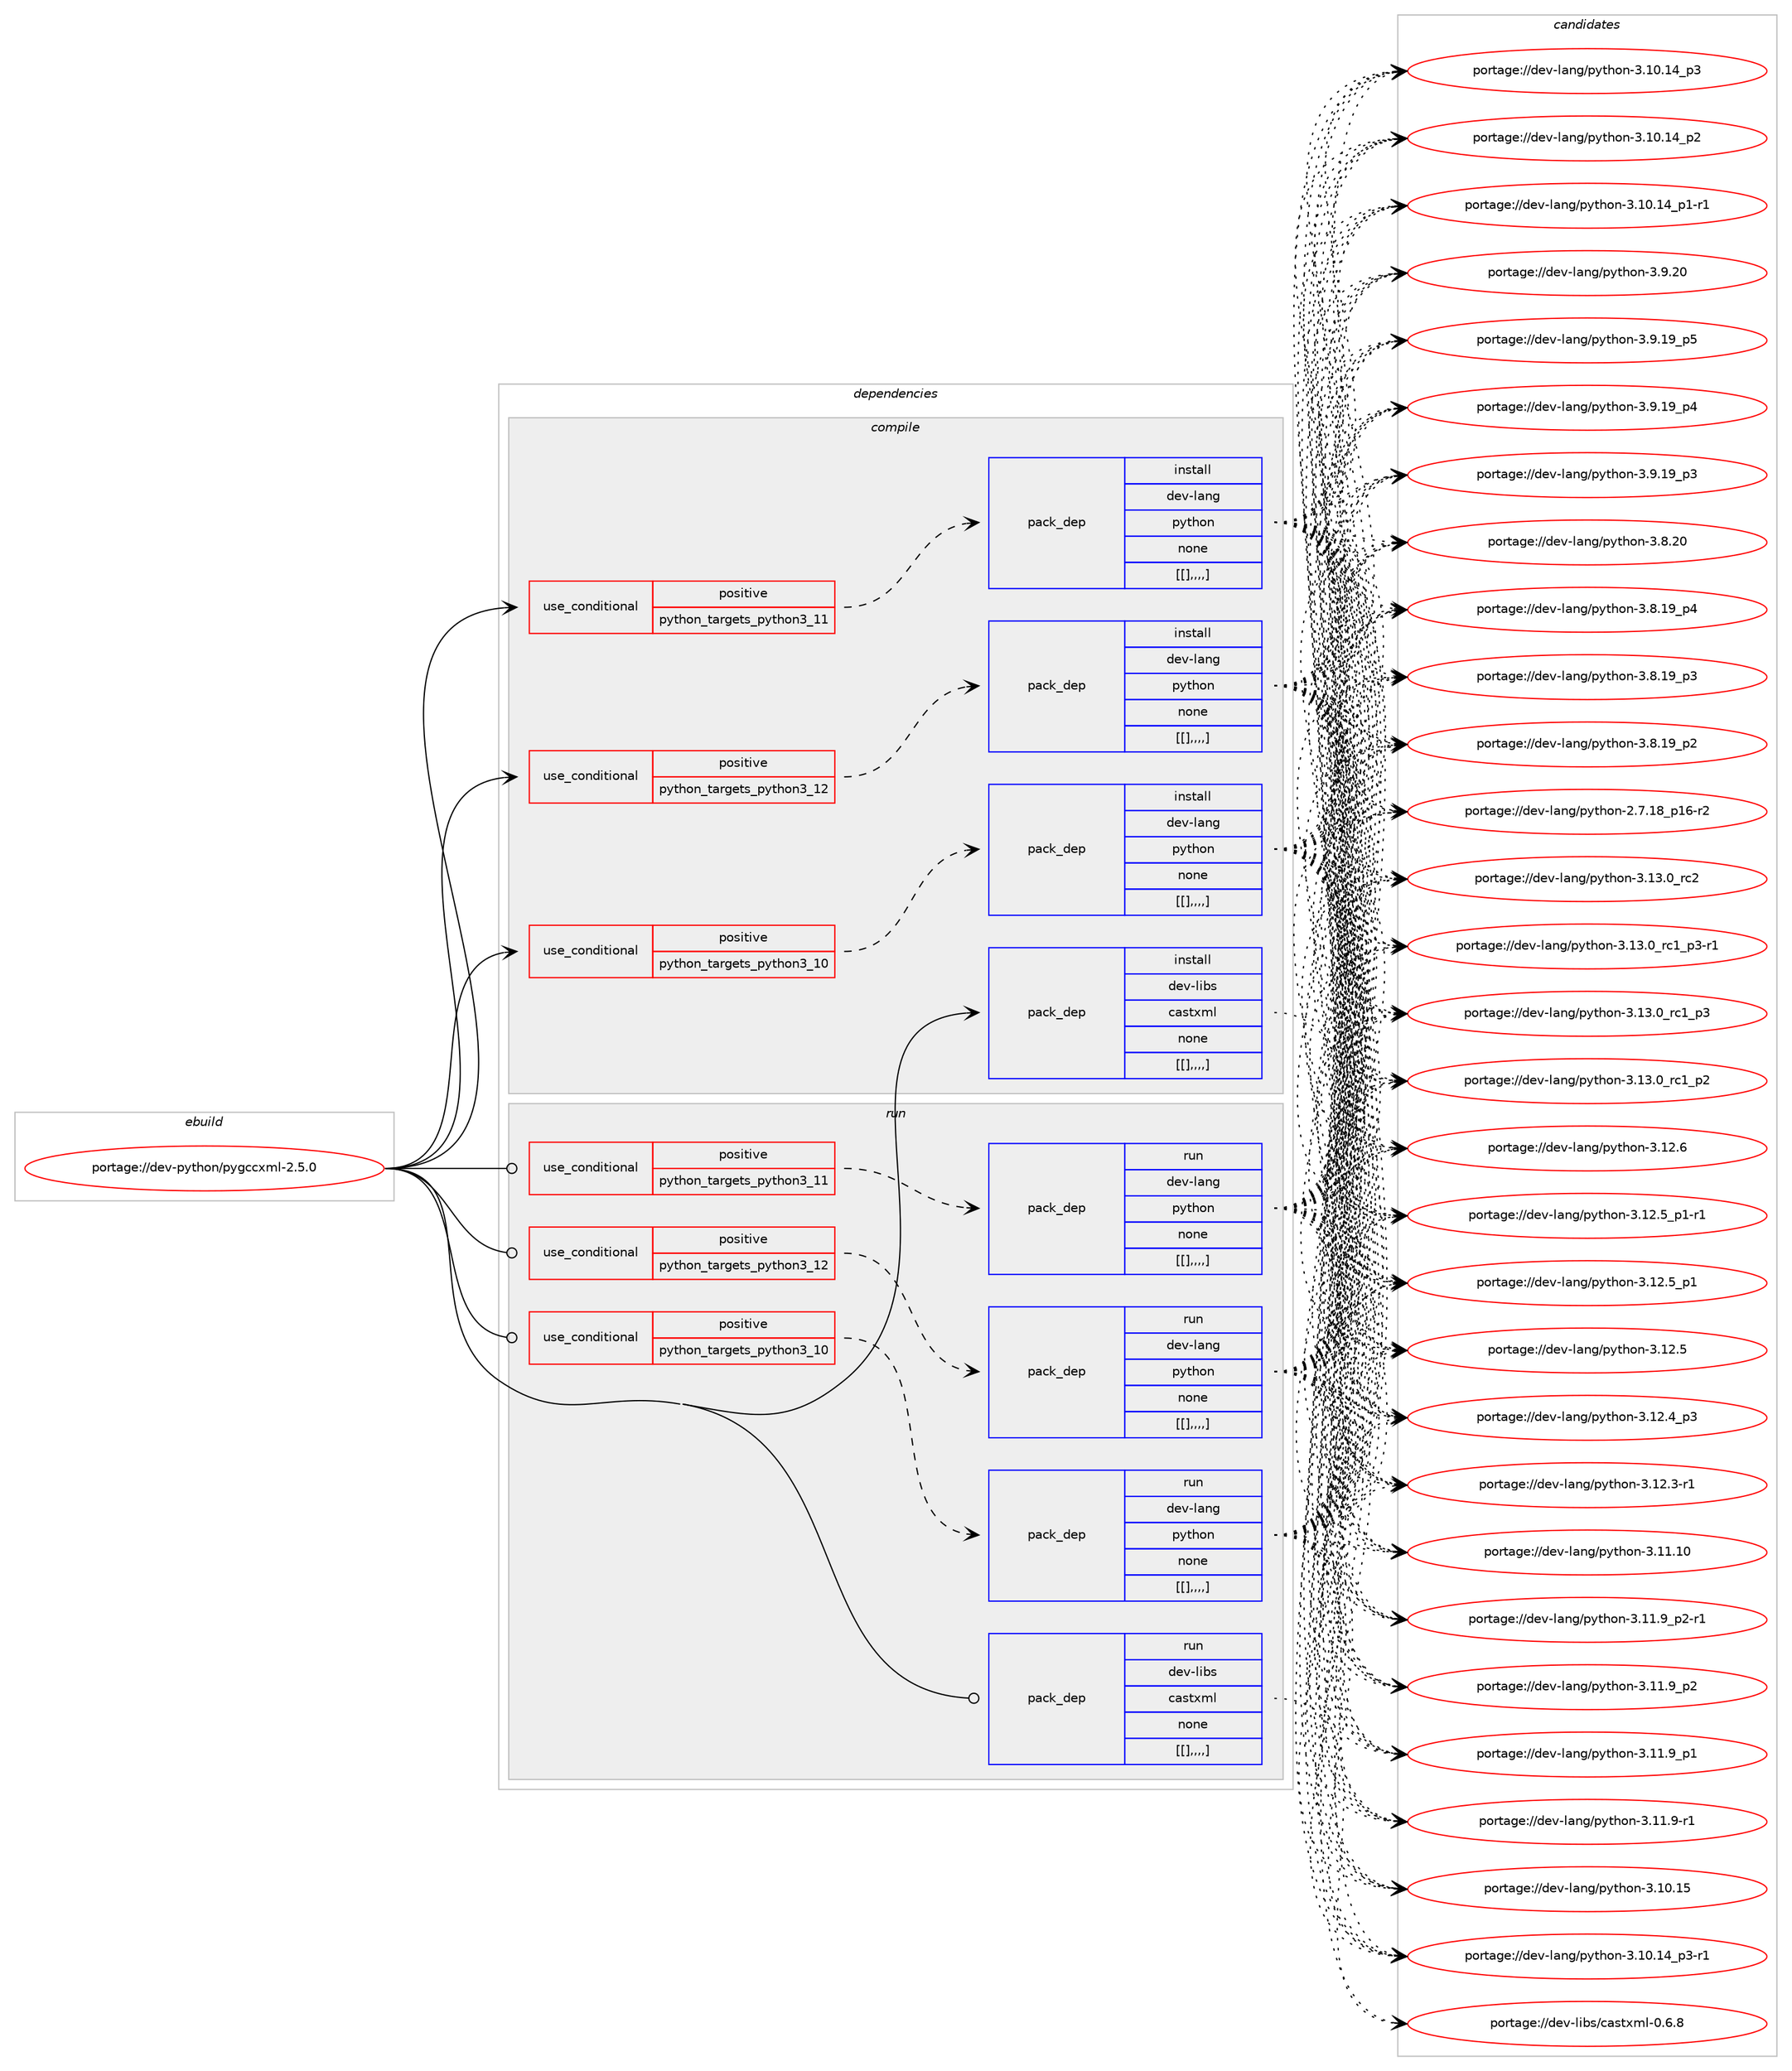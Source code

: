digraph prolog {

# *************
# Graph options
# *************

newrank=true;
concentrate=true;
compound=true;
graph [rankdir=LR,fontname=Helvetica,fontsize=10,ranksep=1.5];#, ranksep=2.5, nodesep=0.2];
edge  [arrowhead=vee];
node  [fontname=Helvetica,fontsize=10];

# **********
# The ebuild
# **********

subgraph cluster_leftcol {
color=gray;
label=<<i>ebuild</i>>;
id [label="portage://dev-python/pygccxml-2.5.0", color=red, width=4, href="../dev-python/pygccxml-2.5.0.svg"];
}

# ****************
# The dependencies
# ****************

subgraph cluster_midcol {
color=gray;
label=<<i>dependencies</i>>;
subgraph cluster_compile {
fillcolor="#eeeeee";
style=filled;
label=<<i>compile</i>>;
subgraph cond37747 {
dependency158127 [label=<<TABLE BORDER="0" CELLBORDER="1" CELLSPACING="0" CELLPADDING="4"><TR><TD ROWSPAN="3" CELLPADDING="10">use_conditional</TD></TR><TR><TD>positive</TD></TR><TR><TD>python_targets_python3_10</TD></TR></TABLE>>, shape=none, color=red];
subgraph pack119160 {
dependency158128 [label=<<TABLE BORDER="0" CELLBORDER="1" CELLSPACING="0" CELLPADDING="4" WIDTH="220"><TR><TD ROWSPAN="6" CELLPADDING="30">pack_dep</TD></TR><TR><TD WIDTH="110">install</TD></TR><TR><TD>dev-lang</TD></TR><TR><TD>python</TD></TR><TR><TD>none</TD></TR><TR><TD>[[],,,,]</TD></TR></TABLE>>, shape=none, color=blue];
}
dependency158127:e -> dependency158128:w [weight=20,style="dashed",arrowhead="vee"];
}
id:e -> dependency158127:w [weight=20,style="solid",arrowhead="vee"];
subgraph cond37748 {
dependency158129 [label=<<TABLE BORDER="0" CELLBORDER="1" CELLSPACING="0" CELLPADDING="4"><TR><TD ROWSPAN="3" CELLPADDING="10">use_conditional</TD></TR><TR><TD>positive</TD></TR><TR><TD>python_targets_python3_11</TD></TR></TABLE>>, shape=none, color=red];
subgraph pack119161 {
dependency158130 [label=<<TABLE BORDER="0" CELLBORDER="1" CELLSPACING="0" CELLPADDING="4" WIDTH="220"><TR><TD ROWSPAN="6" CELLPADDING="30">pack_dep</TD></TR><TR><TD WIDTH="110">install</TD></TR><TR><TD>dev-lang</TD></TR><TR><TD>python</TD></TR><TR><TD>none</TD></TR><TR><TD>[[],,,,]</TD></TR></TABLE>>, shape=none, color=blue];
}
dependency158129:e -> dependency158130:w [weight=20,style="dashed",arrowhead="vee"];
}
id:e -> dependency158129:w [weight=20,style="solid",arrowhead="vee"];
subgraph cond37749 {
dependency158131 [label=<<TABLE BORDER="0" CELLBORDER="1" CELLSPACING="0" CELLPADDING="4"><TR><TD ROWSPAN="3" CELLPADDING="10">use_conditional</TD></TR><TR><TD>positive</TD></TR><TR><TD>python_targets_python3_12</TD></TR></TABLE>>, shape=none, color=red];
subgraph pack119162 {
dependency158132 [label=<<TABLE BORDER="0" CELLBORDER="1" CELLSPACING="0" CELLPADDING="4" WIDTH="220"><TR><TD ROWSPAN="6" CELLPADDING="30">pack_dep</TD></TR><TR><TD WIDTH="110">install</TD></TR><TR><TD>dev-lang</TD></TR><TR><TD>python</TD></TR><TR><TD>none</TD></TR><TR><TD>[[],,,,]</TD></TR></TABLE>>, shape=none, color=blue];
}
dependency158131:e -> dependency158132:w [weight=20,style="dashed",arrowhead="vee"];
}
id:e -> dependency158131:w [weight=20,style="solid",arrowhead="vee"];
subgraph pack119163 {
dependency158133 [label=<<TABLE BORDER="0" CELLBORDER="1" CELLSPACING="0" CELLPADDING="4" WIDTH="220"><TR><TD ROWSPAN="6" CELLPADDING="30">pack_dep</TD></TR><TR><TD WIDTH="110">install</TD></TR><TR><TD>dev-libs</TD></TR><TR><TD>castxml</TD></TR><TR><TD>none</TD></TR><TR><TD>[[],,,,]</TD></TR></TABLE>>, shape=none, color=blue];
}
id:e -> dependency158133:w [weight=20,style="solid",arrowhead="vee"];
}
subgraph cluster_compileandrun {
fillcolor="#eeeeee";
style=filled;
label=<<i>compile and run</i>>;
}
subgraph cluster_run {
fillcolor="#eeeeee";
style=filled;
label=<<i>run</i>>;
subgraph cond37750 {
dependency158134 [label=<<TABLE BORDER="0" CELLBORDER="1" CELLSPACING="0" CELLPADDING="4"><TR><TD ROWSPAN="3" CELLPADDING="10">use_conditional</TD></TR><TR><TD>positive</TD></TR><TR><TD>python_targets_python3_10</TD></TR></TABLE>>, shape=none, color=red];
subgraph pack119164 {
dependency158135 [label=<<TABLE BORDER="0" CELLBORDER="1" CELLSPACING="0" CELLPADDING="4" WIDTH="220"><TR><TD ROWSPAN="6" CELLPADDING="30">pack_dep</TD></TR><TR><TD WIDTH="110">run</TD></TR><TR><TD>dev-lang</TD></TR><TR><TD>python</TD></TR><TR><TD>none</TD></TR><TR><TD>[[],,,,]</TD></TR></TABLE>>, shape=none, color=blue];
}
dependency158134:e -> dependency158135:w [weight=20,style="dashed",arrowhead="vee"];
}
id:e -> dependency158134:w [weight=20,style="solid",arrowhead="odot"];
subgraph cond37751 {
dependency158136 [label=<<TABLE BORDER="0" CELLBORDER="1" CELLSPACING="0" CELLPADDING="4"><TR><TD ROWSPAN="3" CELLPADDING="10">use_conditional</TD></TR><TR><TD>positive</TD></TR><TR><TD>python_targets_python3_11</TD></TR></TABLE>>, shape=none, color=red];
subgraph pack119165 {
dependency158137 [label=<<TABLE BORDER="0" CELLBORDER="1" CELLSPACING="0" CELLPADDING="4" WIDTH="220"><TR><TD ROWSPAN="6" CELLPADDING="30">pack_dep</TD></TR><TR><TD WIDTH="110">run</TD></TR><TR><TD>dev-lang</TD></TR><TR><TD>python</TD></TR><TR><TD>none</TD></TR><TR><TD>[[],,,,]</TD></TR></TABLE>>, shape=none, color=blue];
}
dependency158136:e -> dependency158137:w [weight=20,style="dashed",arrowhead="vee"];
}
id:e -> dependency158136:w [weight=20,style="solid",arrowhead="odot"];
subgraph cond37752 {
dependency158138 [label=<<TABLE BORDER="0" CELLBORDER="1" CELLSPACING="0" CELLPADDING="4"><TR><TD ROWSPAN="3" CELLPADDING="10">use_conditional</TD></TR><TR><TD>positive</TD></TR><TR><TD>python_targets_python3_12</TD></TR></TABLE>>, shape=none, color=red];
subgraph pack119166 {
dependency158139 [label=<<TABLE BORDER="0" CELLBORDER="1" CELLSPACING="0" CELLPADDING="4" WIDTH="220"><TR><TD ROWSPAN="6" CELLPADDING="30">pack_dep</TD></TR><TR><TD WIDTH="110">run</TD></TR><TR><TD>dev-lang</TD></TR><TR><TD>python</TD></TR><TR><TD>none</TD></TR><TR><TD>[[],,,,]</TD></TR></TABLE>>, shape=none, color=blue];
}
dependency158138:e -> dependency158139:w [weight=20,style="dashed",arrowhead="vee"];
}
id:e -> dependency158138:w [weight=20,style="solid",arrowhead="odot"];
subgraph pack119167 {
dependency158140 [label=<<TABLE BORDER="0" CELLBORDER="1" CELLSPACING="0" CELLPADDING="4" WIDTH="220"><TR><TD ROWSPAN="6" CELLPADDING="30">pack_dep</TD></TR><TR><TD WIDTH="110">run</TD></TR><TR><TD>dev-libs</TD></TR><TR><TD>castxml</TD></TR><TR><TD>none</TD></TR><TR><TD>[[],,,,]</TD></TR></TABLE>>, shape=none, color=blue];
}
id:e -> dependency158140:w [weight=20,style="solid",arrowhead="odot"];
}
}

# **************
# The candidates
# **************

subgraph cluster_choices {
rank=same;
color=gray;
label=<<i>candidates</i>>;

subgraph choice119160 {
color=black;
nodesep=1;
choice10010111845108971101034711212111610411111045514649514648951149950 [label="portage://dev-lang/python-3.13.0_rc2", color=red, width=4,href="../dev-lang/python-3.13.0_rc2.svg"];
choice1001011184510897110103471121211161041111104551464951464895114994995112514511449 [label="portage://dev-lang/python-3.13.0_rc1_p3-r1", color=red, width=4,href="../dev-lang/python-3.13.0_rc1_p3-r1.svg"];
choice100101118451089711010347112121116104111110455146495146489511499499511251 [label="portage://dev-lang/python-3.13.0_rc1_p3", color=red, width=4,href="../dev-lang/python-3.13.0_rc1_p3.svg"];
choice100101118451089711010347112121116104111110455146495146489511499499511250 [label="portage://dev-lang/python-3.13.0_rc1_p2", color=red, width=4,href="../dev-lang/python-3.13.0_rc1_p2.svg"];
choice10010111845108971101034711212111610411111045514649504654 [label="portage://dev-lang/python-3.12.6", color=red, width=4,href="../dev-lang/python-3.12.6.svg"];
choice1001011184510897110103471121211161041111104551464950465395112494511449 [label="portage://dev-lang/python-3.12.5_p1-r1", color=red, width=4,href="../dev-lang/python-3.12.5_p1-r1.svg"];
choice100101118451089711010347112121116104111110455146495046539511249 [label="portage://dev-lang/python-3.12.5_p1", color=red, width=4,href="../dev-lang/python-3.12.5_p1.svg"];
choice10010111845108971101034711212111610411111045514649504653 [label="portage://dev-lang/python-3.12.5", color=red, width=4,href="../dev-lang/python-3.12.5.svg"];
choice100101118451089711010347112121116104111110455146495046529511251 [label="portage://dev-lang/python-3.12.4_p3", color=red, width=4,href="../dev-lang/python-3.12.4_p3.svg"];
choice100101118451089711010347112121116104111110455146495046514511449 [label="portage://dev-lang/python-3.12.3-r1", color=red, width=4,href="../dev-lang/python-3.12.3-r1.svg"];
choice1001011184510897110103471121211161041111104551464949464948 [label="portage://dev-lang/python-3.11.10", color=red, width=4,href="../dev-lang/python-3.11.10.svg"];
choice1001011184510897110103471121211161041111104551464949465795112504511449 [label="portage://dev-lang/python-3.11.9_p2-r1", color=red, width=4,href="../dev-lang/python-3.11.9_p2-r1.svg"];
choice100101118451089711010347112121116104111110455146494946579511250 [label="portage://dev-lang/python-3.11.9_p2", color=red, width=4,href="../dev-lang/python-3.11.9_p2.svg"];
choice100101118451089711010347112121116104111110455146494946579511249 [label="portage://dev-lang/python-3.11.9_p1", color=red, width=4,href="../dev-lang/python-3.11.9_p1.svg"];
choice100101118451089711010347112121116104111110455146494946574511449 [label="portage://dev-lang/python-3.11.9-r1", color=red, width=4,href="../dev-lang/python-3.11.9-r1.svg"];
choice1001011184510897110103471121211161041111104551464948464953 [label="portage://dev-lang/python-3.10.15", color=red, width=4,href="../dev-lang/python-3.10.15.svg"];
choice100101118451089711010347112121116104111110455146494846495295112514511449 [label="portage://dev-lang/python-3.10.14_p3-r1", color=red, width=4,href="../dev-lang/python-3.10.14_p3-r1.svg"];
choice10010111845108971101034711212111610411111045514649484649529511251 [label="portage://dev-lang/python-3.10.14_p3", color=red, width=4,href="../dev-lang/python-3.10.14_p3.svg"];
choice10010111845108971101034711212111610411111045514649484649529511250 [label="portage://dev-lang/python-3.10.14_p2", color=red, width=4,href="../dev-lang/python-3.10.14_p2.svg"];
choice100101118451089711010347112121116104111110455146494846495295112494511449 [label="portage://dev-lang/python-3.10.14_p1-r1", color=red, width=4,href="../dev-lang/python-3.10.14_p1-r1.svg"];
choice10010111845108971101034711212111610411111045514657465048 [label="portage://dev-lang/python-3.9.20", color=red, width=4,href="../dev-lang/python-3.9.20.svg"];
choice100101118451089711010347112121116104111110455146574649579511253 [label="portage://dev-lang/python-3.9.19_p5", color=red, width=4,href="../dev-lang/python-3.9.19_p5.svg"];
choice100101118451089711010347112121116104111110455146574649579511252 [label="portage://dev-lang/python-3.9.19_p4", color=red, width=4,href="../dev-lang/python-3.9.19_p4.svg"];
choice100101118451089711010347112121116104111110455146574649579511251 [label="portage://dev-lang/python-3.9.19_p3", color=red, width=4,href="../dev-lang/python-3.9.19_p3.svg"];
choice10010111845108971101034711212111610411111045514656465048 [label="portage://dev-lang/python-3.8.20", color=red, width=4,href="../dev-lang/python-3.8.20.svg"];
choice100101118451089711010347112121116104111110455146564649579511252 [label="portage://dev-lang/python-3.8.19_p4", color=red, width=4,href="../dev-lang/python-3.8.19_p4.svg"];
choice100101118451089711010347112121116104111110455146564649579511251 [label="portage://dev-lang/python-3.8.19_p3", color=red, width=4,href="../dev-lang/python-3.8.19_p3.svg"];
choice100101118451089711010347112121116104111110455146564649579511250 [label="portage://dev-lang/python-3.8.19_p2", color=red, width=4,href="../dev-lang/python-3.8.19_p2.svg"];
choice100101118451089711010347112121116104111110455046554649569511249544511450 [label="portage://dev-lang/python-2.7.18_p16-r2", color=red, width=4,href="../dev-lang/python-2.7.18_p16-r2.svg"];
dependency158128:e -> choice10010111845108971101034711212111610411111045514649514648951149950:w [style=dotted,weight="100"];
dependency158128:e -> choice1001011184510897110103471121211161041111104551464951464895114994995112514511449:w [style=dotted,weight="100"];
dependency158128:e -> choice100101118451089711010347112121116104111110455146495146489511499499511251:w [style=dotted,weight="100"];
dependency158128:e -> choice100101118451089711010347112121116104111110455146495146489511499499511250:w [style=dotted,weight="100"];
dependency158128:e -> choice10010111845108971101034711212111610411111045514649504654:w [style=dotted,weight="100"];
dependency158128:e -> choice1001011184510897110103471121211161041111104551464950465395112494511449:w [style=dotted,weight="100"];
dependency158128:e -> choice100101118451089711010347112121116104111110455146495046539511249:w [style=dotted,weight="100"];
dependency158128:e -> choice10010111845108971101034711212111610411111045514649504653:w [style=dotted,weight="100"];
dependency158128:e -> choice100101118451089711010347112121116104111110455146495046529511251:w [style=dotted,weight="100"];
dependency158128:e -> choice100101118451089711010347112121116104111110455146495046514511449:w [style=dotted,weight="100"];
dependency158128:e -> choice1001011184510897110103471121211161041111104551464949464948:w [style=dotted,weight="100"];
dependency158128:e -> choice1001011184510897110103471121211161041111104551464949465795112504511449:w [style=dotted,weight="100"];
dependency158128:e -> choice100101118451089711010347112121116104111110455146494946579511250:w [style=dotted,weight="100"];
dependency158128:e -> choice100101118451089711010347112121116104111110455146494946579511249:w [style=dotted,weight="100"];
dependency158128:e -> choice100101118451089711010347112121116104111110455146494946574511449:w [style=dotted,weight="100"];
dependency158128:e -> choice1001011184510897110103471121211161041111104551464948464953:w [style=dotted,weight="100"];
dependency158128:e -> choice100101118451089711010347112121116104111110455146494846495295112514511449:w [style=dotted,weight="100"];
dependency158128:e -> choice10010111845108971101034711212111610411111045514649484649529511251:w [style=dotted,weight="100"];
dependency158128:e -> choice10010111845108971101034711212111610411111045514649484649529511250:w [style=dotted,weight="100"];
dependency158128:e -> choice100101118451089711010347112121116104111110455146494846495295112494511449:w [style=dotted,weight="100"];
dependency158128:e -> choice10010111845108971101034711212111610411111045514657465048:w [style=dotted,weight="100"];
dependency158128:e -> choice100101118451089711010347112121116104111110455146574649579511253:w [style=dotted,weight="100"];
dependency158128:e -> choice100101118451089711010347112121116104111110455146574649579511252:w [style=dotted,weight="100"];
dependency158128:e -> choice100101118451089711010347112121116104111110455146574649579511251:w [style=dotted,weight="100"];
dependency158128:e -> choice10010111845108971101034711212111610411111045514656465048:w [style=dotted,weight="100"];
dependency158128:e -> choice100101118451089711010347112121116104111110455146564649579511252:w [style=dotted,weight="100"];
dependency158128:e -> choice100101118451089711010347112121116104111110455146564649579511251:w [style=dotted,weight="100"];
dependency158128:e -> choice100101118451089711010347112121116104111110455146564649579511250:w [style=dotted,weight="100"];
dependency158128:e -> choice100101118451089711010347112121116104111110455046554649569511249544511450:w [style=dotted,weight="100"];
}
subgraph choice119161 {
color=black;
nodesep=1;
choice10010111845108971101034711212111610411111045514649514648951149950 [label="portage://dev-lang/python-3.13.0_rc2", color=red, width=4,href="../dev-lang/python-3.13.0_rc2.svg"];
choice1001011184510897110103471121211161041111104551464951464895114994995112514511449 [label="portage://dev-lang/python-3.13.0_rc1_p3-r1", color=red, width=4,href="../dev-lang/python-3.13.0_rc1_p3-r1.svg"];
choice100101118451089711010347112121116104111110455146495146489511499499511251 [label="portage://dev-lang/python-3.13.0_rc1_p3", color=red, width=4,href="../dev-lang/python-3.13.0_rc1_p3.svg"];
choice100101118451089711010347112121116104111110455146495146489511499499511250 [label="portage://dev-lang/python-3.13.0_rc1_p2", color=red, width=4,href="../dev-lang/python-3.13.0_rc1_p2.svg"];
choice10010111845108971101034711212111610411111045514649504654 [label="portage://dev-lang/python-3.12.6", color=red, width=4,href="../dev-lang/python-3.12.6.svg"];
choice1001011184510897110103471121211161041111104551464950465395112494511449 [label="portage://dev-lang/python-3.12.5_p1-r1", color=red, width=4,href="../dev-lang/python-3.12.5_p1-r1.svg"];
choice100101118451089711010347112121116104111110455146495046539511249 [label="portage://dev-lang/python-3.12.5_p1", color=red, width=4,href="../dev-lang/python-3.12.5_p1.svg"];
choice10010111845108971101034711212111610411111045514649504653 [label="portage://dev-lang/python-3.12.5", color=red, width=4,href="../dev-lang/python-3.12.5.svg"];
choice100101118451089711010347112121116104111110455146495046529511251 [label="portage://dev-lang/python-3.12.4_p3", color=red, width=4,href="../dev-lang/python-3.12.4_p3.svg"];
choice100101118451089711010347112121116104111110455146495046514511449 [label="portage://dev-lang/python-3.12.3-r1", color=red, width=4,href="../dev-lang/python-3.12.3-r1.svg"];
choice1001011184510897110103471121211161041111104551464949464948 [label="portage://dev-lang/python-3.11.10", color=red, width=4,href="../dev-lang/python-3.11.10.svg"];
choice1001011184510897110103471121211161041111104551464949465795112504511449 [label="portage://dev-lang/python-3.11.9_p2-r1", color=red, width=4,href="../dev-lang/python-3.11.9_p2-r1.svg"];
choice100101118451089711010347112121116104111110455146494946579511250 [label="portage://dev-lang/python-3.11.9_p2", color=red, width=4,href="../dev-lang/python-3.11.9_p2.svg"];
choice100101118451089711010347112121116104111110455146494946579511249 [label="portage://dev-lang/python-3.11.9_p1", color=red, width=4,href="../dev-lang/python-3.11.9_p1.svg"];
choice100101118451089711010347112121116104111110455146494946574511449 [label="portage://dev-lang/python-3.11.9-r1", color=red, width=4,href="../dev-lang/python-3.11.9-r1.svg"];
choice1001011184510897110103471121211161041111104551464948464953 [label="portage://dev-lang/python-3.10.15", color=red, width=4,href="../dev-lang/python-3.10.15.svg"];
choice100101118451089711010347112121116104111110455146494846495295112514511449 [label="portage://dev-lang/python-3.10.14_p3-r1", color=red, width=4,href="../dev-lang/python-3.10.14_p3-r1.svg"];
choice10010111845108971101034711212111610411111045514649484649529511251 [label="portage://dev-lang/python-3.10.14_p3", color=red, width=4,href="../dev-lang/python-3.10.14_p3.svg"];
choice10010111845108971101034711212111610411111045514649484649529511250 [label="portage://dev-lang/python-3.10.14_p2", color=red, width=4,href="../dev-lang/python-3.10.14_p2.svg"];
choice100101118451089711010347112121116104111110455146494846495295112494511449 [label="portage://dev-lang/python-3.10.14_p1-r1", color=red, width=4,href="../dev-lang/python-3.10.14_p1-r1.svg"];
choice10010111845108971101034711212111610411111045514657465048 [label="portage://dev-lang/python-3.9.20", color=red, width=4,href="../dev-lang/python-3.9.20.svg"];
choice100101118451089711010347112121116104111110455146574649579511253 [label="portage://dev-lang/python-3.9.19_p5", color=red, width=4,href="../dev-lang/python-3.9.19_p5.svg"];
choice100101118451089711010347112121116104111110455146574649579511252 [label="portage://dev-lang/python-3.9.19_p4", color=red, width=4,href="../dev-lang/python-3.9.19_p4.svg"];
choice100101118451089711010347112121116104111110455146574649579511251 [label="portage://dev-lang/python-3.9.19_p3", color=red, width=4,href="../dev-lang/python-3.9.19_p3.svg"];
choice10010111845108971101034711212111610411111045514656465048 [label="portage://dev-lang/python-3.8.20", color=red, width=4,href="../dev-lang/python-3.8.20.svg"];
choice100101118451089711010347112121116104111110455146564649579511252 [label="portage://dev-lang/python-3.8.19_p4", color=red, width=4,href="../dev-lang/python-3.8.19_p4.svg"];
choice100101118451089711010347112121116104111110455146564649579511251 [label="portage://dev-lang/python-3.8.19_p3", color=red, width=4,href="../dev-lang/python-3.8.19_p3.svg"];
choice100101118451089711010347112121116104111110455146564649579511250 [label="portage://dev-lang/python-3.8.19_p2", color=red, width=4,href="../dev-lang/python-3.8.19_p2.svg"];
choice100101118451089711010347112121116104111110455046554649569511249544511450 [label="portage://dev-lang/python-2.7.18_p16-r2", color=red, width=4,href="../dev-lang/python-2.7.18_p16-r2.svg"];
dependency158130:e -> choice10010111845108971101034711212111610411111045514649514648951149950:w [style=dotted,weight="100"];
dependency158130:e -> choice1001011184510897110103471121211161041111104551464951464895114994995112514511449:w [style=dotted,weight="100"];
dependency158130:e -> choice100101118451089711010347112121116104111110455146495146489511499499511251:w [style=dotted,weight="100"];
dependency158130:e -> choice100101118451089711010347112121116104111110455146495146489511499499511250:w [style=dotted,weight="100"];
dependency158130:e -> choice10010111845108971101034711212111610411111045514649504654:w [style=dotted,weight="100"];
dependency158130:e -> choice1001011184510897110103471121211161041111104551464950465395112494511449:w [style=dotted,weight="100"];
dependency158130:e -> choice100101118451089711010347112121116104111110455146495046539511249:w [style=dotted,weight="100"];
dependency158130:e -> choice10010111845108971101034711212111610411111045514649504653:w [style=dotted,weight="100"];
dependency158130:e -> choice100101118451089711010347112121116104111110455146495046529511251:w [style=dotted,weight="100"];
dependency158130:e -> choice100101118451089711010347112121116104111110455146495046514511449:w [style=dotted,weight="100"];
dependency158130:e -> choice1001011184510897110103471121211161041111104551464949464948:w [style=dotted,weight="100"];
dependency158130:e -> choice1001011184510897110103471121211161041111104551464949465795112504511449:w [style=dotted,weight="100"];
dependency158130:e -> choice100101118451089711010347112121116104111110455146494946579511250:w [style=dotted,weight="100"];
dependency158130:e -> choice100101118451089711010347112121116104111110455146494946579511249:w [style=dotted,weight="100"];
dependency158130:e -> choice100101118451089711010347112121116104111110455146494946574511449:w [style=dotted,weight="100"];
dependency158130:e -> choice1001011184510897110103471121211161041111104551464948464953:w [style=dotted,weight="100"];
dependency158130:e -> choice100101118451089711010347112121116104111110455146494846495295112514511449:w [style=dotted,weight="100"];
dependency158130:e -> choice10010111845108971101034711212111610411111045514649484649529511251:w [style=dotted,weight="100"];
dependency158130:e -> choice10010111845108971101034711212111610411111045514649484649529511250:w [style=dotted,weight="100"];
dependency158130:e -> choice100101118451089711010347112121116104111110455146494846495295112494511449:w [style=dotted,weight="100"];
dependency158130:e -> choice10010111845108971101034711212111610411111045514657465048:w [style=dotted,weight="100"];
dependency158130:e -> choice100101118451089711010347112121116104111110455146574649579511253:w [style=dotted,weight="100"];
dependency158130:e -> choice100101118451089711010347112121116104111110455146574649579511252:w [style=dotted,weight="100"];
dependency158130:e -> choice100101118451089711010347112121116104111110455146574649579511251:w [style=dotted,weight="100"];
dependency158130:e -> choice10010111845108971101034711212111610411111045514656465048:w [style=dotted,weight="100"];
dependency158130:e -> choice100101118451089711010347112121116104111110455146564649579511252:w [style=dotted,weight="100"];
dependency158130:e -> choice100101118451089711010347112121116104111110455146564649579511251:w [style=dotted,weight="100"];
dependency158130:e -> choice100101118451089711010347112121116104111110455146564649579511250:w [style=dotted,weight="100"];
dependency158130:e -> choice100101118451089711010347112121116104111110455046554649569511249544511450:w [style=dotted,weight="100"];
}
subgraph choice119162 {
color=black;
nodesep=1;
choice10010111845108971101034711212111610411111045514649514648951149950 [label="portage://dev-lang/python-3.13.0_rc2", color=red, width=4,href="../dev-lang/python-3.13.0_rc2.svg"];
choice1001011184510897110103471121211161041111104551464951464895114994995112514511449 [label="portage://dev-lang/python-3.13.0_rc1_p3-r1", color=red, width=4,href="../dev-lang/python-3.13.0_rc1_p3-r1.svg"];
choice100101118451089711010347112121116104111110455146495146489511499499511251 [label="portage://dev-lang/python-3.13.0_rc1_p3", color=red, width=4,href="../dev-lang/python-3.13.0_rc1_p3.svg"];
choice100101118451089711010347112121116104111110455146495146489511499499511250 [label="portage://dev-lang/python-3.13.0_rc1_p2", color=red, width=4,href="../dev-lang/python-3.13.0_rc1_p2.svg"];
choice10010111845108971101034711212111610411111045514649504654 [label="portage://dev-lang/python-3.12.6", color=red, width=4,href="../dev-lang/python-3.12.6.svg"];
choice1001011184510897110103471121211161041111104551464950465395112494511449 [label="portage://dev-lang/python-3.12.5_p1-r1", color=red, width=4,href="../dev-lang/python-3.12.5_p1-r1.svg"];
choice100101118451089711010347112121116104111110455146495046539511249 [label="portage://dev-lang/python-3.12.5_p1", color=red, width=4,href="../dev-lang/python-3.12.5_p1.svg"];
choice10010111845108971101034711212111610411111045514649504653 [label="portage://dev-lang/python-3.12.5", color=red, width=4,href="../dev-lang/python-3.12.5.svg"];
choice100101118451089711010347112121116104111110455146495046529511251 [label="portage://dev-lang/python-3.12.4_p3", color=red, width=4,href="../dev-lang/python-3.12.4_p3.svg"];
choice100101118451089711010347112121116104111110455146495046514511449 [label="portage://dev-lang/python-3.12.3-r1", color=red, width=4,href="../dev-lang/python-3.12.3-r1.svg"];
choice1001011184510897110103471121211161041111104551464949464948 [label="portage://dev-lang/python-3.11.10", color=red, width=4,href="../dev-lang/python-3.11.10.svg"];
choice1001011184510897110103471121211161041111104551464949465795112504511449 [label="portage://dev-lang/python-3.11.9_p2-r1", color=red, width=4,href="../dev-lang/python-3.11.9_p2-r1.svg"];
choice100101118451089711010347112121116104111110455146494946579511250 [label="portage://dev-lang/python-3.11.9_p2", color=red, width=4,href="../dev-lang/python-3.11.9_p2.svg"];
choice100101118451089711010347112121116104111110455146494946579511249 [label="portage://dev-lang/python-3.11.9_p1", color=red, width=4,href="../dev-lang/python-3.11.9_p1.svg"];
choice100101118451089711010347112121116104111110455146494946574511449 [label="portage://dev-lang/python-3.11.9-r1", color=red, width=4,href="../dev-lang/python-3.11.9-r1.svg"];
choice1001011184510897110103471121211161041111104551464948464953 [label="portage://dev-lang/python-3.10.15", color=red, width=4,href="../dev-lang/python-3.10.15.svg"];
choice100101118451089711010347112121116104111110455146494846495295112514511449 [label="portage://dev-lang/python-3.10.14_p3-r1", color=red, width=4,href="../dev-lang/python-3.10.14_p3-r1.svg"];
choice10010111845108971101034711212111610411111045514649484649529511251 [label="portage://dev-lang/python-3.10.14_p3", color=red, width=4,href="../dev-lang/python-3.10.14_p3.svg"];
choice10010111845108971101034711212111610411111045514649484649529511250 [label="portage://dev-lang/python-3.10.14_p2", color=red, width=4,href="../dev-lang/python-3.10.14_p2.svg"];
choice100101118451089711010347112121116104111110455146494846495295112494511449 [label="portage://dev-lang/python-3.10.14_p1-r1", color=red, width=4,href="../dev-lang/python-3.10.14_p1-r1.svg"];
choice10010111845108971101034711212111610411111045514657465048 [label="portage://dev-lang/python-3.9.20", color=red, width=4,href="../dev-lang/python-3.9.20.svg"];
choice100101118451089711010347112121116104111110455146574649579511253 [label="portage://dev-lang/python-3.9.19_p5", color=red, width=4,href="../dev-lang/python-3.9.19_p5.svg"];
choice100101118451089711010347112121116104111110455146574649579511252 [label="portage://dev-lang/python-3.9.19_p4", color=red, width=4,href="../dev-lang/python-3.9.19_p4.svg"];
choice100101118451089711010347112121116104111110455146574649579511251 [label="portage://dev-lang/python-3.9.19_p3", color=red, width=4,href="../dev-lang/python-3.9.19_p3.svg"];
choice10010111845108971101034711212111610411111045514656465048 [label="portage://dev-lang/python-3.8.20", color=red, width=4,href="../dev-lang/python-3.8.20.svg"];
choice100101118451089711010347112121116104111110455146564649579511252 [label="portage://dev-lang/python-3.8.19_p4", color=red, width=4,href="../dev-lang/python-3.8.19_p4.svg"];
choice100101118451089711010347112121116104111110455146564649579511251 [label="portage://dev-lang/python-3.8.19_p3", color=red, width=4,href="../dev-lang/python-3.8.19_p3.svg"];
choice100101118451089711010347112121116104111110455146564649579511250 [label="portage://dev-lang/python-3.8.19_p2", color=red, width=4,href="../dev-lang/python-3.8.19_p2.svg"];
choice100101118451089711010347112121116104111110455046554649569511249544511450 [label="portage://dev-lang/python-2.7.18_p16-r2", color=red, width=4,href="../dev-lang/python-2.7.18_p16-r2.svg"];
dependency158132:e -> choice10010111845108971101034711212111610411111045514649514648951149950:w [style=dotted,weight="100"];
dependency158132:e -> choice1001011184510897110103471121211161041111104551464951464895114994995112514511449:w [style=dotted,weight="100"];
dependency158132:e -> choice100101118451089711010347112121116104111110455146495146489511499499511251:w [style=dotted,weight="100"];
dependency158132:e -> choice100101118451089711010347112121116104111110455146495146489511499499511250:w [style=dotted,weight="100"];
dependency158132:e -> choice10010111845108971101034711212111610411111045514649504654:w [style=dotted,weight="100"];
dependency158132:e -> choice1001011184510897110103471121211161041111104551464950465395112494511449:w [style=dotted,weight="100"];
dependency158132:e -> choice100101118451089711010347112121116104111110455146495046539511249:w [style=dotted,weight="100"];
dependency158132:e -> choice10010111845108971101034711212111610411111045514649504653:w [style=dotted,weight="100"];
dependency158132:e -> choice100101118451089711010347112121116104111110455146495046529511251:w [style=dotted,weight="100"];
dependency158132:e -> choice100101118451089711010347112121116104111110455146495046514511449:w [style=dotted,weight="100"];
dependency158132:e -> choice1001011184510897110103471121211161041111104551464949464948:w [style=dotted,weight="100"];
dependency158132:e -> choice1001011184510897110103471121211161041111104551464949465795112504511449:w [style=dotted,weight="100"];
dependency158132:e -> choice100101118451089711010347112121116104111110455146494946579511250:w [style=dotted,weight="100"];
dependency158132:e -> choice100101118451089711010347112121116104111110455146494946579511249:w [style=dotted,weight="100"];
dependency158132:e -> choice100101118451089711010347112121116104111110455146494946574511449:w [style=dotted,weight="100"];
dependency158132:e -> choice1001011184510897110103471121211161041111104551464948464953:w [style=dotted,weight="100"];
dependency158132:e -> choice100101118451089711010347112121116104111110455146494846495295112514511449:w [style=dotted,weight="100"];
dependency158132:e -> choice10010111845108971101034711212111610411111045514649484649529511251:w [style=dotted,weight="100"];
dependency158132:e -> choice10010111845108971101034711212111610411111045514649484649529511250:w [style=dotted,weight="100"];
dependency158132:e -> choice100101118451089711010347112121116104111110455146494846495295112494511449:w [style=dotted,weight="100"];
dependency158132:e -> choice10010111845108971101034711212111610411111045514657465048:w [style=dotted,weight="100"];
dependency158132:e -> choice100101118451089711010347112121116104111110455146574649579511253:w [style=dotted,weight="100"];
dependency158132:e -> choice100101118451089711010347112121116104111110455146574649579511252:w [style=dotted,weight="100"];
dependency158132:e -> choice100101118451089711010347112121116104111110455146574649579511251:w [style=dotted,weight="100"];
dependency158132:e -> choice10010111845108971101034711212111610411111045514656465048:w [style=dotted,weight="100"];
dependency158132:e -> choice100101118451089711010347112121116104111110455146564649579511252:w [style=dotted,weight="100"];
dependency158132:e -> choice100101118451089711010347112121116104111110455146564649579511251:w [style=dotted,weight="100"];
dependency158132:e -> choice100101118451089711010347112121116104111110455146564649579511250:w [style=dotted,weight="100"];
dependency158132:e -> choice100101118451089711010347112121116104111110455046554649569511249544511450:w [style=dotted,weight="100"];
}
subgraph choice119163 {
color=black;
nodesep=1;
choice1001011184510810598115479997115116120109108454846544656 [label="portage://dev-libs/castxml-0.6.8", color=red, width=4,href="../dev-libs/castxml-0.6.8.svg"];
dependency158133:e -> choice1001011184510810598115479997115116120109108454846544656:w [style=dotted,weight="100"];
}
subgraph choice119164 {
color=black;
nodesep=1;
choice10010111845108971101034711212111610411111045514649514648951149950 [label="portage://dev-lang/python-3.13.0_rc2", color=red, width=4,href="../dev-lang/python-3.13.0_rc2.svg"];
choice1001011184510897110103471121211161041111104551464951464895114994995112514511449 [label="portage://dev-lang/python-3.13.0_rc1_p3-r1", color=red, width=4,href="../dev-lang/python-3.13.0_rc1_p3-r1.svg"];
choice100101118451089711010347112121116104111110455146495146489511499499511251 [label="portage://dev-lang/python-3.13.0_rc1_p3", color=red, width=4,href="../dev-lang/python-3.13.0_rc1_p3.svg"];
choice100101118451089711010347112121116104111110455146495146489511499499511250 [label="portage://dev-lang/python-3.13.0_rc1_p2", color=red, width=4,href="../dev-lang/python-3.13.0_rc1_p2.svg"];
choice10010111845108971101034711212111610411111045514649504654 [label="portage://dev-lang/python-3.12.6", color=red, width=4,href="../dev-lang/python-3.12.6.svg"];
choice1001011184510897110103471121211161041111104551464950465395112494511449 [label="portage://dev-lang/python-3.12.5_p1-r1", color=red, width=4,href="../dev-lang/python-3.12.5_p1-r1.svg"];
choice100101118451089711010347112121116104111110455146495046539511249 [label="portage://dev-lang/python-3.12.5_p1", color=red, width=4,href="../dev-lang/python-3.12.5_p1.svg"];
choice10010111845108971101034711212111610411111045514649504653 [label="portage://dev-lang/python-3.12.5", color=red, width=4,href="../dev-lang/python-3.12.5.svg"];
choice100101118451089711010347112121116104111110455146495046529511251 [label="portage://dev-lang/python-3.12.4_p3", color=red, width=4,href="../dev-lang/python-3.12.4_p3.svg"];
choice100101118451089711010347112121116104111110455146495046514511449 [label="portage://dev-lang/python-3.12.3-r1", color=red, width=4,href="../dev-lang/python-3.12.3-r1.svg"];
choice1001011184510897110103471121211161041111104551464949464948 [label="portage://dev-lang/python-3.11.10", color=red, width=4,href="../dev-lang/python-3.11.10.svg"];
choice1001011184510897110103471121211161041111104551464949465795112504511449 [label="portage://dev-lang/python-3.11.9_p2-r1", color=red, width=4,href="../dev-lang/python-3.11.9_p2-r1.svg"];
choice100101118451089711010347112121116104111110455146494946579511250 [label="portage://dev-lang/python-3.11.9_p2", color=red, width=4,href="../dev-lang/python-3.11.9_p2.svg"];
choice100101118451089711010347112121116104111110455146494946579511249 [label="portage://dev-lang/python-3.11.9_p1", color=red, width=4,href="../dev-lang/python-3.11.9_p1.svg"];
choice100101118451089711010347112121116104111110455146494946574511449 [label="portage://dev-lang/python-3.11.9-r1", color=red, width=4,href="../dev-lang/python-3.11.9-r1.svg"];
choice1001011184510897110103471121211161041111104551464948464953 [label="portage://dev-lang/python-3.10.15", color=red, width=4,href="../dev-lang/python-3.10.15.svg"];
choice100101118451089711010347112121116104111110455146494846495295112514511449 [label="portage://dev-lang/python-3.10.14_p3-r1", color=red, width=4,href="../dev-lang/python-3.10.14_p3-r1.svg"];
choice10010111845108971101034711212111610411111045514649484649529511251 [label="portage://dev-lang/python-3.10.14_p3", color=red, width=4,href="../dev-lang/python-3.10.14_p3.svg"];
choice10010111845108971101034711212111610411111045514649484649529511250 [label="portage://dev-lang/python-3.10.14_p2", color=red, width=4,href="../dev-lang/python-3.10.14_p2.svg"];
choice100101118451089711010347112121116104111110455146494846495295112494511449 [label="portage://dev-lang/python-3.10.14_p1-r1", color=red, width=4,href="../dev-lang/python-3.10.14_p1-r1.svg"];
choice10010111845108971101034711212111610411111045514657465048 [label="portage://dev-lang/python-3.9.20", color=red, width=4,href="../dev-lang/python-3.9.20.svg"];
choice100101118451089711010347112121116104111110455146574649579511253 [label="portage://dev-lang/python-3.9.19_p5", color=red, width=4,href="../dev-lang/python-3.9.19_p5.svg"];
choice100101118451089711010347112121116104111110455146574649579511252 [label="portage://dev-lang/python-3.9.19_p4", color=red, width=4,href="../dev-lang/python-3.9.19_p4.svg"];
choice100101118451089711010347112121116104111110455146574649579511251 [label="portage://dev-lang/python-3.9.19_p3", color=red, width=4,href="../dev-lang/python-3.9.19_p3.svg"];
choice10010111845108971101034711212111610411111045514656465048 [label="portage://dev-lang/python-3.8.20", color=red, width=4,href="../dev-lang/python-3.8.20.svg"];
choice100101118451089711010347112121116104111110455146564649579511252 [label="portage://dev-lang/python-3.8.19_p4", color=red, width=4,href="../dev-lang/python-3.8.19_p4.svg"];
choice100101118451089711010347112121116104111110455146564649579511251 [label="portage://dev-lang/python-3.8.19_p3", color=red, width=4,href="../dev-lang/python-3.8.19_p3.svg"];
choice100101118451089711010347112121116104111110455146564649579511250 [label="portage://dev-lang/python-3.8.19_p2", color=red, width=4,href="../dev-lang/python-3.8.19_p2.svg"];
choice100101118451089711010347112121116104111110455046554649569511249544511450 [label="portage://dev-lang/python-2.7.18_p16-r2", color=red, width=4,href="../dev-lang/python-2.7.18_p16-r2.svg"];
dependency158135:e -> choice10010111845108971101034711212111610411111045514649514648951149950:w [style=dotted,weight="100"];
dependency158135:e -> choice1001011184510897110103471121211161041111104551464951464895114994995112514511449:w [style=dotted,weight="100"];
dependency158135:e -> choice100101118451089711010347112121116104111110455146495146489511499499511251:w [style=dotted,weight="100"];
dependency158135:e -> choice100101118451089711010347112121116104111110455146495146489511499499511250:w [style=dotted,weight="100"];
dependency158135:e -> choice10010111845108971101034711212111610411111045514649504654:w [style=dotted,weight="100"];
dependency158135:e -> choice1001011184510897110103471121211161041111104551464950465395112494511449:w [style=dotted,weight="100"];
dependency158135:e -> choice100101118451089711010347112121116104111110455146495046539511249:w [style=dotted,weight="100"];
dependency158135:e -> choice10010111845108971101034711212111610411111045514649504653:w [style=dotted,weight="100"];
dependency158135:e -> choice100101118451089711010347112121116104111110455146495046529511251:w [style=dotted,weight="100"];
dependency158135:e -> choice100101118451089711010347112121116104111110455146495046514511449:w [style=dotted,weight="100"];
dependency158135:e -> choice1001011184510897110103471121211161041111104551464949464948:w [style=dotted,weight="100"];
dependency158135:e -> choice1001011184510897110103471121211161041111104551464949465795112504511449:w [style=dotted,weight="100"];
dependency158135:e -> choice100101118451089711010347112121116104111110455146494946579511250:w [style=dotted,weight="100"];
dependency158135:e -> choice100101118451089711010347112121116104111110455146494946579511249:w [style=dotted,weight="100"];
dependency158135:e -> choice100101118451089711010347112121116104111110455146494946574511449:w [style=dotted,weight="100"];
dependency158135:e -> choice1001011184510897110103471121211161041111104551464948464953:w [style=dotted,weight="100"];
dependency158135:e -> choice100101118451089711010347112121116104111110455146494846495295112514511449:w [style=dotted,weight="100"];
dependency158135:e -> choice10010111845108971101034711212111610411111045514649484649529511251:w [style=dotted,weight="100"];
dependency158135:e -> choice10010111845108971101034711212111610411111045514649484649529511250:w [style=dotted,weight="100"];
dependency158135:e -> choice100101118451089711010347112121116104111110455146494846495295112494511449:w [style=dotted,weight="100"];
dependency158135:e -> choice10010111845108971101034711212111610411111045514657465048:w [style=dotted,weight="100"];
dependency158135:e -> choice100101118451089711010347112121116104111110455146574649579511253:w [style=dotted,weight="100"];
dependency158135:e -> choice100101118451089711010347112121116104111110455146574649579511252:w [style=dotted,weight="100"];
dependency158135:e -> choice100101118451089711010347112121116104111110455146574649579511251:w [style=dotted,weight="100"];
dependency158135:e -> choice10010111845108971101034711212111610411111045514656465048:w [style=dotted,weight="100"];
dependency158135:e -> choice100101118451089711010347112121116104111110455146564649579511252:w [style=dotted,weight="100"];
dependency158135:e -> choice100101118451089711010347112121116104111110455146564649579511251:w [style=dotted,weight="100"];
dependency158135:e -> choice100101118451089711010347112121116104111110455146564649579511250:w [style=dotted,weight="100"];
dependency158135:e -> choice100101118451089711010347112121116104111110455046554649569511249544511450:w [style=dotted,weight="100"];
}
subgraph choice119165 {
color=black;
nodesep=1;
choice10010111845108971101034711212111610411111045514649514648951149950 [label="portage://dev-lang/python-3.13.0_rc2", color=red, width=4,href="../dev-lang/python-3.13.0_rc2.svg"];
choice1001011184510897110103471121211161041111104551464951464895114994995112514511449 [label="portage://dev-lang/python-3.13.0_rc1_p3-r1", color=red, width=4,href="../dev-lang/python-3.13.0_rc1_p3-r1.svg"];
choice100101118451089711010347112121116104111110455146495146489511499499511251 [label="portage://dev-lang/python-3.13.0_rc1_p3", color=red, width=4,href="../dev-lang/python-3.13.0_rc1_p3.svg"];
choice100101118451089711010347112121116104111110455146495146489511499499511250 [label="portage://dev-lang/python-3.13.0_rc1_p2", color=red, width=4,href="../dev-lang/python-3.13.0_rc1_p2.svg"];
choice10010111845108971101034711212111610411111045514649504654 [label="portage://dev-lang/python-3.12.6", color=red, width=4,href="../dev-lang/python-3.12.6.svg"];
choice1001011184510897110103471121211161041111104551464950465395112494511449 [label="portage://dev-lang/python-3.12.5_p1-r1", color=red, width=4,href="../dev-lang/python-3.12.5_p1-r1.svg"];
choice100101118451089711010347112121116104111110455146495046539511249 [label="portage://dev-lang/python-3.12.5_p1", color=red, width=4,href="../dev-lang/python-3.12.5_p1.svg"];
choice10010111845108971101034711212111610411111045514649504653 [label="portage://dev-lang/python-3.12.5", color=red, width=4,href="../dev-lang/python-3.12.5.svg"];
choice100101118451089711010347112121116104111110455146495046529511251 [label="portage://dev-lang/python-3.12.4_p3", color=red, width=4,href="../dev-lang/python-3.12.4_p3.svg"];
choice100101118451089711010347112121116104111110455146495046514511449 [label="portage://dev-lang/python-3.12.3-r1", color=red, width=4,href="../dev-lang/python-3.12.3-r1.svg"];
choice1001011184510897110103471121211161041111104551464949464948 [label="portage://dev-lang/python-3.11.10", color=red, width=4,href="../dev-lang/python-3.11.10.svg"];
choice1001011184510897110103471121211161041111104551464949465795112504511449 [label="portage://dev-lang/python-3.11.9_p2-r1", color=red, width=4,href="../dev-lang/python-3.11.9_p2-r1.svg"];
choice100101118451089711010347112121116104111110455146494946579511250 [label="portage://dev-lang/python-3.11.9_p2", color=red, width=4,href="../dev-lang/python-3.11.9_p2.svg"];
choice100101118451089711010347112121116104111110455146494946579511249 [label="portage://dev-lang/python-3.11.9_p1", color=red, width=4,href="../dev-lang/python-3.11.9_p1.svg"];
choice100101118451089711010347112121116104111110455146494946574511449 [label="portage://dev-lang/python-3.11.9-r1", color=red, width=4,href="../dev-lang/python-3.11.9-r1.svg"];
choice1001011184510897110103471121211161041111104551464948464953 [label="portage://dev-lang/python-3.10.15", color=red, width=4,href="../dev-lang/python-3.10.15.svg"];
choice100101118451089711010347112121116104111110455146494846495295112514511449 [label="portage://dev-lang/python-3.10.14_p3-r1", color=red, width=4,href="../dev-lang/python-3.10.14_p3-r1.svg"];
choice10010111845108971101034711212111610411111045514649484649529511251 [label="portage://dev-lang/python-3.10.14_p3", color=red, width=4,href="../dev-lang/python-3.10.14_p3.svg"];
choice10010111845108971101034711212111610411111045514649484649529511250 [label="portage://dev-lang/python-3.10.14_p2", color=red, width=4,href="../dev-lang/python-3.10.14_p2.svg"];
choice100101118451089711010347112121116104111110455146494846495295112494511449 [label="portage://dev-lang/python-3.10.14_p1-r1", color=red, width=4,href="../dev-lang/python-3.10.14_p1-r1.svg"];
choice10010111845108971101034711212111610411111045514657465048 [label="portage://dev-lang/python-3.9.20", color=red, width=4,href="../dev-lang/python-3.9.20.svg"];
choice100101118451089711010347112121116104111110455146574649579511253 [label="portage://dev-lang/python-3.9.19_p5", color=red, width=4,href="../dev-lang/python-3.9.19_p5.svg"];
choice100101118451089711010347112121116104111110455146574649579511252 [label="portage://dev-lang/python-3.9.19_p4", color=red, width=4,href="../dev-lang/python-3.9.19_p4.svg"];
choice100101118451089711010347112121116104111110455146574649579511251 [label="portage://dev-lang/python-3.9.19_p3", color=red, width=4,href="../dev-lang/python-3.9.19_p3.svg"];
choice10010111845108971101034711212111610411111045514656465048 [label="portage://dev-lang/python-3.8.20", color=red, width=4,href="../dev-lang/python-3.8.20.svg"];
choice100101118451089711010347112121116104111110455146564649579511252 [label="portage://dev-lang/python-3.8.19_p4", color=red, width=4,href="../dev-lang/python-3.8.19_p4.svg"];
choice100101118451089711010347112121116104111110455146564649579511251 [label="portage://dev-lang/python-3.8.19_p3", color=red, width=4,href="../dev-lang/python-3.8.19_p3.svg"];
choice100101118451089711010347112121116104111110455146564649579511250 [label="portage://dev-lang/python-3.8.19_p2", color=red, width=4,href="../dev-lang/python-3.8.19_p2.svg"];
choice100101118451089711010347112121116104111110455046554649569511249544511450 [label="portage://dev-lang/python-2.7.18_p16-r2", color=red, width=4,href="../dev-lang/python-2.7.18_p16-r2.svg"];
dependency158137:e -> choice10010111845108971101034711212111610411111045514649514648951149950:w [style=dotted,weight="100"];
dependency158137:e -> choice1001011184510897110103471121211161041111104551464951464895114994995112514511449:w [style=dotted,weight="100"];
dependency158137:e -> choice100101118451089711010347112121116104111110455146495146489511499499511251:w [style=dotted,weight="100"];
dependency158137:e -> choice100101118451089711010347112121116104111110455146495146489511499499511250:w [style=dotted,weight="100"];
dependency158137:e -> choice10010111845108971101034711212111610411111045514649504654:w [style=dotted,weight="100"];
dependency158137:e -> choice1001011184510897110103471121211161041111104551464950465395112494511449:w [style=dotted,weight="100"];
dependency158137:e -> choice100101118451089711010347112121116104111110455146495046539511249:w [style=dotted,weight="100"];
dependency158137:e -> choice10010111845108971101034711212111610411111045514649504653:w [style=dotted,weight="100"];
dependency158137:e -> choice100101118451089711010347112121116104111110455146495046529511251:w [style=dotted,weight="100"];
dependency158137:e -> choice100101118451089711010347112121116104111110455146495046514511449:w [style=dotted,weight="100"];
dependency158137:e -> choice1001011184510897110103471121211161041111104551464949464948:w [style=dotted,weight="100"];
dependency158137:e -> choice1001011184510897110103471121211161041111104551464949465795112504511449:w [style=dotted,weight="100"];
dependency158137:e -> choice100101118451089711010347112121116104111110455146494946579511250:w [style=dotted,weight="100"];
dependency158137:e -> choice100101118451089711010347112121116104111110455146494946579511249:w [style=dotted,weight="100"];
dependency158137:e -> choice100101118451089711010347112121116104111110455146494946574511449:w [style=dotted,weight="100"];
dependency158137:e -> choice1001011184510897110103471121211161041111104551464948464953:w [style=dotted,weight="100"];
dependency158137:e -> choice100101118451089711010347112121116104111110455146494846495295112514511449:w [style=dotted,weight="100"];
dependency158137:e -> choice10010111845108971101034711212111610411111045514649484649529511251:w [style=dotted,weight="100"];
dependency158137:e -> choice10010111845108971101034711212111610411111045514649484649529511250:w [style=dotted,weight="100"];
dependency158137:e -> choice100101118451089711010347112121116104111110455146494846495295112494511449:w [style=dotted,weight="100"];
dependency158137:e -> choice10010111845108971101034711212111610411111045514657465048:w [style=dotted,weight="100"];
dependency158137:e -> choice100101118451089711010347112121116104111110455146574649579511253:w [style=dotted,weight="100"];
dependency158137:e -> choice100101118451089711010347112121116104111110455146574649579511252:w [style=dotted,weight="100"];
dependency158137:e -> choice100101118451089711010347112121116104111110455146574649579511251:w [style=dotted,weight="100"];
dependency158137:e -> choice10010111845108971101034711212111610411111045514656465048:w [style=dotted,weight="100"];
dependency158137:e -> choice100101118451089711010347112121116104111110455146564649579511252:w [style=dotted,weight="100"];
dependency158137:e -> choice100101118451089711010347112121116104111110455146564649579511251:w [style=dotted,weight="100"];
dependency158137:e -> choice100101118451089711010347112121116104111110455146564649579511250:w [style=dotted,weight="100"];
dependency158137:e -> choice100101118451089711010347112121116104111110455046554649569511249544511450:w [style=dotted,weight="100"];
}
subgraph choice119166 {
color=black;
nodesep=1;
choice10010111845108971101034711212111610411111045514649514648951149950 [label="portage://dev-lang/python-3.13.0_rc2", color=red, width=4,href="../dev-lang/python-3.13.0_rc2.svg"];
choice1001011184510897110103471121211161041111104551464951464895114994995112514511449 [label="portage://dev-lang/python-3.13.0_rc1_p3-r1", color=red, width=4,href="../dev-lang/python-3.13.0_rc1_p3-r1.svg"];
choice100101118451089711010347112121116104111110455146495146489511499499511251 [label="portage://dev-lang/python-3.13.0_rc1_p3", color=red, width=4,href="../dev-lang/python-3.13.0_rc1_p3.svg"];
choice100101118451089711010347112121116104111110455146495146489511499499511250 [label="portage://dev-lang/python-3.13.0_rc1_p2", color=red, width=4,href="../dev-lang/python-3.13.0_rc1_p2.svg"];
choice10010111845108971101034711212111610411111045514649504654 [label="portage://dev-lang/python-3.12.6", color=red, width=4,href="../dev-lang/python-3.12.6.svg"];
choice1001011184510897110103471121211161041111104551464950465395112494511449 [label="portage://dev-lang/python-3.12.5_p1-r1", color=red, width=4,href="../dev-lang/python-3.12.5_p1-r1.svg"];
choice100101118451089711010347112121116104111110455146495046539511249 [label="portage://dev-lang/python-3.12.5_p1", color=red, width=4,href="../dev-lang/python-3.12.5_p1.svg"];
choice10010111845108971101034711212111610411111045514649504653 [label="portage://dev-lang/python-3.12.5", color=red, width=4,href="../dev-lang/python-3.12.5.svg"];
choice100101118451089711010347112121116104111110455146495046529511251 [label="portage://dev-lang/python-3.12.4_p3", color=red, width=4,href="../dev-lang/python-3.12.4_p3.svg"];
choice100101118451089711010347112121116104111110455146495046514511449 [label="portage://dev-lang/python-3.12.3-r1", color=red, width=4,href="../dev-lang/python-3.12.3-r1.svg"];
choice1001011184510897110103471121211161041111104551464949464948 [label="portage://dev-lang/python-3.11.10", color=red, width=4,href="../dev-lang/python-3.11.10.svg"];
choice1001011184510897110103471121211161041111104551464949465795112504511449 [label="portage://dev-lang/python-3.11.9_p2-r1", color=red, width=4,href="../dev-lang/python-3.11.9_p2-r1.svg"];
choice100101118451089711010347112121116104111110455146494946579511250 [label="portage://dev-lang/python-3.11.9_p2", color=red, width=4,href="../dev-lang/python-3.11.9_p2.svg"];
choice100101118451089711010347112121116104111110455146494946579511249 [label="portage://dev-lang/python-3.11.9_p1", color=red, width=4,href="../dev-lang/python-3.11.9_p1.svg"];
choice100101118451089711010347112121116104111110455146494946574511449 [label="portage://dev-lang/python-3.11.9-r1", color=red, width=4,href="../dev-lang/python-3.11.9-r1.svg"];
choice1001011184510897110103471121211161041111104551464948464953 [label="portage://dev-lang/python-3.10.15", color=red, width=4,href="../dev-lang/python-3.10.15.svg"];
choice100101118451089711010347112121116104111110455146494846495295112514511449 [label="portage://dev-lang/python-3.10.14_p3-r1", color=red, width=4,href="../dev-lang/python-3.10.14_p3-r1.svg"];
choice10010111845108971101034711212111610411111045514649484649529511251 [label="portage://dev-lang/python-3.10.14_p3", color=red, width=4,href="../dev-lang/python-3.10.14_p3.svg"];
choice10010111845108971101034711212111610411111045514649484649529511250 [label="portage://dev-lang/python-3.10.14_p2", color=red, width=4,href="../dev-lang/python-3.10.14_p2.svg"];
choice100101118451089711010347112121116104111110455146494846495295112494511449 [label="portage://dev-lang/python-3.10.14_p1-r1", color=red, width=4,href="../dev-lang/python-3.10.14_p1-r1.svg"];
choice10010111845108971101034711212111610411111045514657465048 [label="portage://dev-lang/python-3.9.20", color=red, width=4,href="../dev-lang/python-3.9.20.svg"];
choice100101118451089711010347112121116104111110455146574649579511253 [label="portage://dev-lang/python-3.9.19_p5", color=red, width=4,href="../dev-lang/python-3.9.19_p5.svg"];
choice100101118451089711010347112121116104111110455146574649579511252 [label="portage://dev-lang/python-3.9.19_p4", color=red, width=4,href="../dev-lang/python-3.9.19_p4.svg"];
choice100101118451089711010347112121116104111110455146574649579511251 [label="portage://dev-lang/python-3.9.19_p3", color=red, width=4,href="../dev-lang/python-3.9.19_p3.svg"];
choice10010111845108971101034711212111610411111045514656465048 [label="portage://dev-lang/python-3.8.20", color=red, width=4,href="../dev-lang/python-3.8.20.svg"];
choice100101118451089711010347112121116104111110455146564649579511252 [label="portage://dev-lang/python-3.8.19_p4", color=red, width=4,href="../dev-lang/python-3.8.19_p4.svg"];
choice100101118451089711010347112121116104111110455146564649579511251 [label="portage://dev-lang/python-3.8.19_p3", color=red, width=4,href="../dev-lang/python-3.8.19_p3.svg"];
choice100101118451089711010347112121116104111110455146564649579511250 [label="portage://dev-lang/python-3.8.19_p2", color=red, width=4,href="../dev-lang/python-3.8.19_p2.svg"];
choice100101118451089711010347112121116104111110455046554649569511249544511450 [label="portage://dev-lang/python-2.7.18_p16-r2", color=red, width=4,href="../dev-lang/python-2.7.18_p16-r2.svg"];
dependency158139:e -> choice10010111845108971101034711212111610411111045514649514648951149950:w [style=dotted,weight="100"];
dependency158139:e -> choice1001011184510897110103471121211161041111104551464951464895114994995112514511449:w [style=dotted,weight="100"];
dependency158139:e -> choice100101118451089711010347112121116104111110455146495146489511499499511251:w [style=dotted,weight="100"];
dependency158139:e -> choice100101118451089711010347112121116104111110455146495146489511499499511250:w [style=dotted,weight="100"];
dependency158139:e -> choice10010111845108971101034711212111610411111045514649504654:w [style=dotted,weight="100"];
dependency158139:e -> choice1001011184510897110103471121211161041111104551464950465395112494511449:w [style=dotted,weight="100"];
dependency158139:e -> choice100101118451089711010347112121116104111110455146495046539511249:w [style=dotted,weight="100"];
dependency158139:e -> choice10010111845108971101034711212111610411111045514649504653:w [style=dotted,weight="100"];
dependency158139:e -> choice100101118451089711010347112121116104111110455146495046529511251:w [style=dotted,weight="100"];
dependency158139:e -> choice100101118451089711010347112121116104111110455146495046514511449:w [style=dotted,weight="100"];
dependency158139:e -> choice1001011184510897110103471121211161041111104551464949464948:w [style=dotted,weight="100"];
dependency158139:e -> choice1001011184510897110103471121211161041111104551464949465795112504511449:w [style=dotted,weight="100"];
dependency158139:e -> choice100101118451089711010347112121116104111110455146494946579511250:w [style=dotted,weight="100"];
dependency158139:e -> choice100101118451089711010347112121116104111110455146494946579511249:w [style=dotted,weight="100"];
dependency158139:e -> choice100101118451089711010347112121116104111110455146494946574511449:w [style=dotted,weight="100"];
dependency158139:e -> choice1001011184510897110103471121211161041111104551464948464953:w [style=dotted,weight="100"];
dependency158139:e -> choice100101118451089711010347112121116104111110455146494846495295112514511449:w [style=dotted,weight="100"];
dependency158139:e -> choice10010111845108971101034711212111610411111045514649484649529511251:w [style=dotted,weight="100"];
dependency158139:e -> choice10010111845108971101034711212111610411111045514649484649529511250:w [style=dotted,weight="100"];
dependency158139:e -> choice100101118451089711010347112121116104111110455146494846495295112494511449:w [style=dotted,weight="100"];
dependency158139:e -> choice10010111845108971101034711212111610411111045514657465048:w [style=dotted,weight="100"];
dependency158139:e -> choice100101118451089711010347112121116104111110455146574649579511253:w [style=dotted,weight="100"];
dependency158139:e -> choice100101118451089711010347112121116104111110455146574649579511252:w [style=dotted,weight="100"];
dependency158139:e -> choice100101118451089711010347112121116104111110455146574649579511251:w [style=dotted,weight="100"];
dependency158139:e -> choice10010111845108971101034711212111610411111045514656465048:w [style=dotted,weight="100"];
dependency158139:e -> choice100101118451089711010347112121116104111110455146564649579511252:w [style=dotted,weight="100"];
dependency158139:e -> choice100101118451089711010347112121116104111110455146564649579511251:w [style=dotted,weight="100"];
dependency158139:e -> choice100101118451089711010347112121116104111110455146564649579511250:w [style=dotted,weight="100"];
dependency158139:e -> choice100101118451089711010347112121116104111110455046554649569511249544511450:w [style=dotted,weight="100"];
}
subgraph choice119167 {
color=black;
nodesep=1;
choice1001011184510810598115479997115116120109108454846544656 [label="portage://dev-libs/castxml-0.6.8", color=red, width=4,href="../dev-libs/castxml-0.6.8.svg"];
dependency158140:e -> choice1001011184510810598115479997115116120109108454846544656:w [style=dotted,weight="100"];
}
}

}
